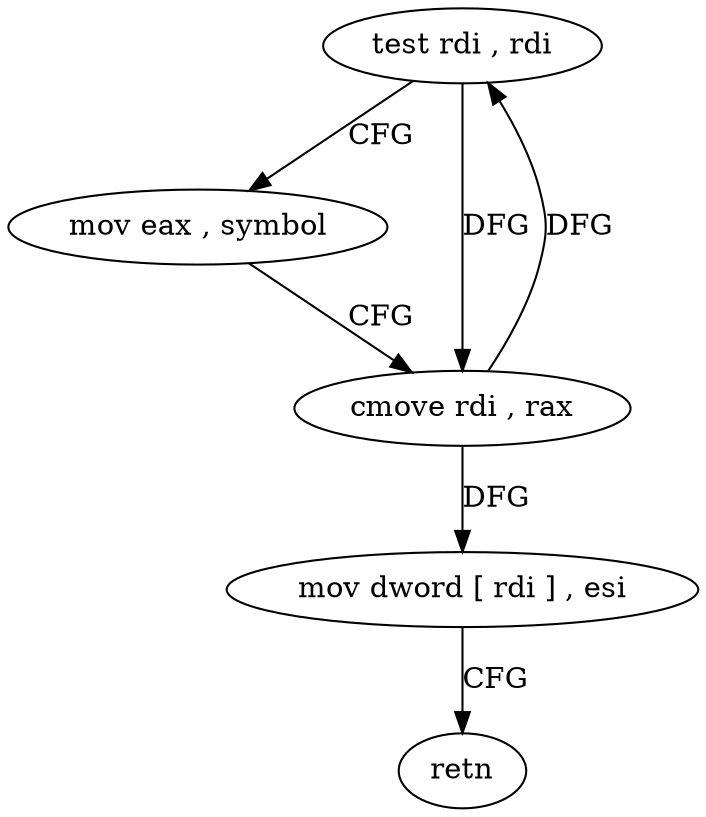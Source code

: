 digraph "func" {
"4316711" [label = "test rdi , rdi" ]
"4316714" [label = "mov eax , symbol" ]
"4316719" [label = "cmove rdi , rax" ]
"4316723" [label = "mov dword [ rdi ] , esi" ]
"4316725" [label = "retn" ]
"4316711" -> "4316714" [ label = "CFG" ]
"4316711" -> "4316719" [ label = "DFG" ]
"4316714" -> "4316719" [ label = "CFG" ]
"4316719" -> "4316723" [ label = "DFG" ]
"4316719" -> "4316711" [ label = "DFG" ]
"4316723" -> "4316725" [ label = "CFG" ]
}
